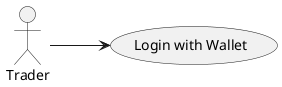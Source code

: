 @startuml case01
left to right direction
actor Trader as T

usecase "Login with Wallet" as UC1

T --> UC1
@enduml

@startuml caseSequenceDiagram01
hide footbox
actor Trader as T
boundary "Interface Panel" as UI
control "AuthenticationManager" as AM
control "ChallengeGenerator" as CG

T -> UI : 1: Access Login Page
UI -> AM : 2: Request Login Page
AM -> UI : 3: Display Login Page

T -> UI : 4: Connect Wallet
UI -> AM : 5: Process Wallet Connection

group E1: Unsupported Wallet Type
    AM -> UI : 5.1: Display "Unsupported Wallet Type"
    note over T, UI : This use case ends.
end
AM -> UI : 6: Connect Wallet Successful

UI -> CG : 7: Request Challenge Generation
CG -> CG : 8: Generate One-Time Challenge
CG -> UI : 9: Return One-Time Challenge

loop Retry Until Valid Signature
    T -> UI : 10: Sign Challenge with Private Key
    UI -> CG : 11: Submit Signed Challenge
    CG -> AM : 12: Verify Signature Using Public Key

    group E2: Invalid Signature
        AM -> UI : 12.1: Display "Authentication Failed"
    end
end

AM -> UI : 13: Display "Login Successful"
@enduml


' @startuml caseSequence01
' hide footbox
' actor Trader as T
' boundary "Interface Panel" as UI
' participant "Cryptocurrency Trading System" as System

' T -> UI : Access Login Page (SRS_REQ_101)
' UI -> System : Request Login Page (SRS_REQ_101)
' System -> UI : Display Login Page

' T -> UI : Connect Wallet (SRS_REQ_102)
' UI -> System : Process Wallet Connection (SRS_REQ_102)
' System -> UI : Prompt to Connect Wallet

' group E1: Unsupported Wallet Type
'     System -> UI : Display "Unsupported Wallet Type" (SRS_REQ_107_1)
'     note over T, UI : This use case ends.
' end

' UI -> System : Request Challenge Generation (SRS_REQ_103)
' System -> UI : Generate One-Time Challenge (SRS_REQ_103)

' T -> UI : Sign Challenge with Private Key (SRS_REQ_104)
' UI -> System : Submit Signed Challenge (SRS_REQ_104)
' System -> System : Verify Signature Using Public Key (SRS_REQ_105)

' group E2: Invalid Signature
'     System -> UI : Display "Authentication Failed" (SRS_REQ_108_1)
'     note over T, UI : This use case continues.
' end
' System -> UI : Display "Login Successful" (SRS_REQ_106)
' @enduml